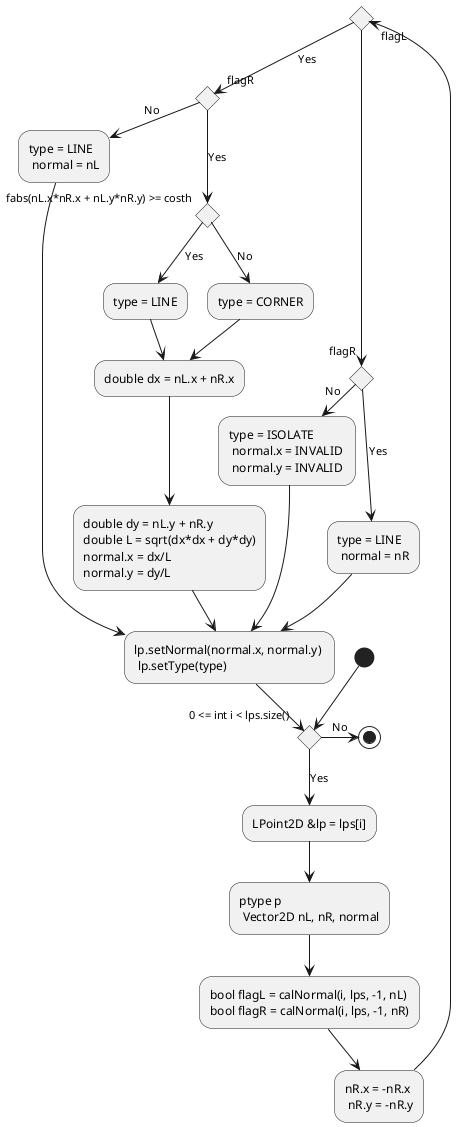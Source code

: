 @startuml

/'
    calculate normal vector
    decide straight line, corner or isolation
    input: vector<LPoint2D> &lps
'/

(*) --> if "0 <= int i < lps.size()" as for_i then
--> [Yes] "LPoint2D &lp = lps[i]"
--> "ptype p \n Vector2D nL, nR, normal"
--> "bool flagL = calNormal(i, lps, -1, nL)
bool flagR = calNormal(i, lps, -1, nR)"
--> "nR.x = -nR.x \n nR.y = -nR.y"
--> if "flagL" as flagL then
flagL --> [Yes] if "flagR" as flagR then
else
flagL -> if "flagR" then
--> [Yes] "type = LINE \n normal = nR"
--> "lp.setNormal(normal.x, normal.y) \n lp.setType(type)"
else
-> [No] "type = ISOLATE \n normal.x = INVALID \n normal.y = INVALID"
--> "lp.setNormal(normal.x, normal.y) \n lp.setType(type)"
flagR --> [Yes] if "fabs(nL.x*nR.x + nL.y*nR.y) >= costh" as costh then
else
flagR -> [No] "type = LINE \n normal = nL"
--> "lp.setNormal(normal.x, normal.y) \n lp.setType(type)"
costh --> [Yes] "type = LINE"
--> "double dx = nL.x + nR.x"
else
costh --> [No] "type = CORNER"
--> "double dx = nL.x + nR.x"
--> "double dy = nL.y + nR.y
double L = sqrt(dx*dx + dy*dy)
normal.x = dx/L
normal.y = dy/L"
--> "lp.setNormal(normal.x, normal.y) \n lp.setType(type)"
--> for_i
else
for_i -> [No] (*)

@enduml